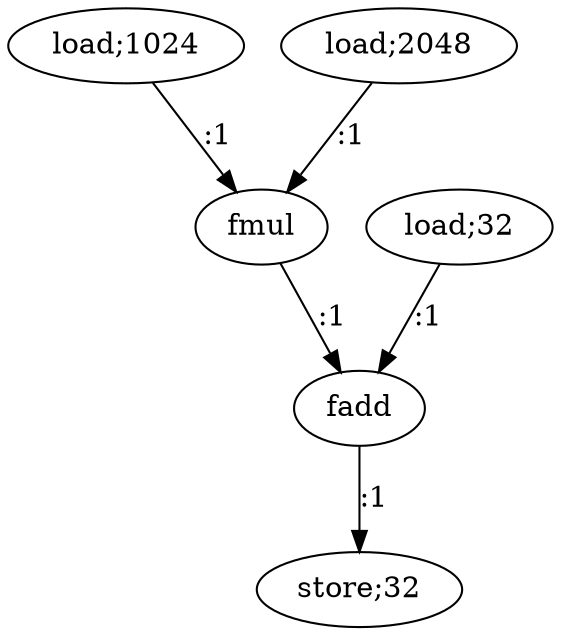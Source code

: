 digraph  {
   0 [label="load;1024"];
   1 [label="load;32"];
   2 [label="load;2048"];
   3 [label="fmul"];
   4 [label="fadd"];
   5 [label="store;32"];

   0->3 [label=":1"]
   1->4 [label=":1"]
   2->3 [label=":1"]
   3->4 [label=":1"]
   4->5 [label=":1"]
}
